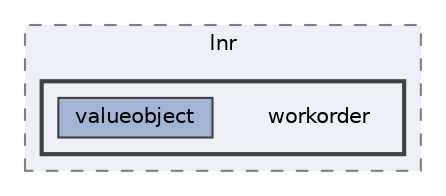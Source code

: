 digraph "repository/lnr-core/src/main/java/com/sterlite/cal/lnr/workorder"
{
 // LATEX_PDF_SIZE
  bgcolor="transparent";
  edge [fontname=Helvetica,fontsize=10,labelfontname=Helvetica,labelfontsize=10];
  node [fontname=Helvetica,fontsize=10,shape=box,height=0.2,width=0.4];
  compound=true
  subgraph clusterdir_1b2bc26d67bfb4d7843ea9c1525ff8e4 {
    graph [ bgcolor="#edf0f7", pencolor="grey50", label="lnr", fontname=Helvetica,fontsize=10 style="filled,dashed", URL="dir_1b2bc26d67bfb4d7843ea9c1525ff8e4.html",tooltip=""]
  subgraph clusterdir_752c9f1c4a746af5de6203377a999a76 {
    graph [ bgcolor="#edf0f7", pencolor="grey25", label="", fontname=Helvetica,fontsize=10 style="filled,bold", URL="dir_752c9f1c4a746af5de6203377a999a76.html",tooltip=""]
    dir_752c9f1c4a746af5de6203377a999a76 [shape=plaintext, label="workorder"];
  dir_cbfa8b0db978c40e168c85b7ee31da19 [label="valueobject", fillcolor="#a2b4d6", color="grey25", style="filled", URL="dir_cbfa8b0db978c40e168c85b7ee31da19.html",tooltip=""];
  }
  }
}
